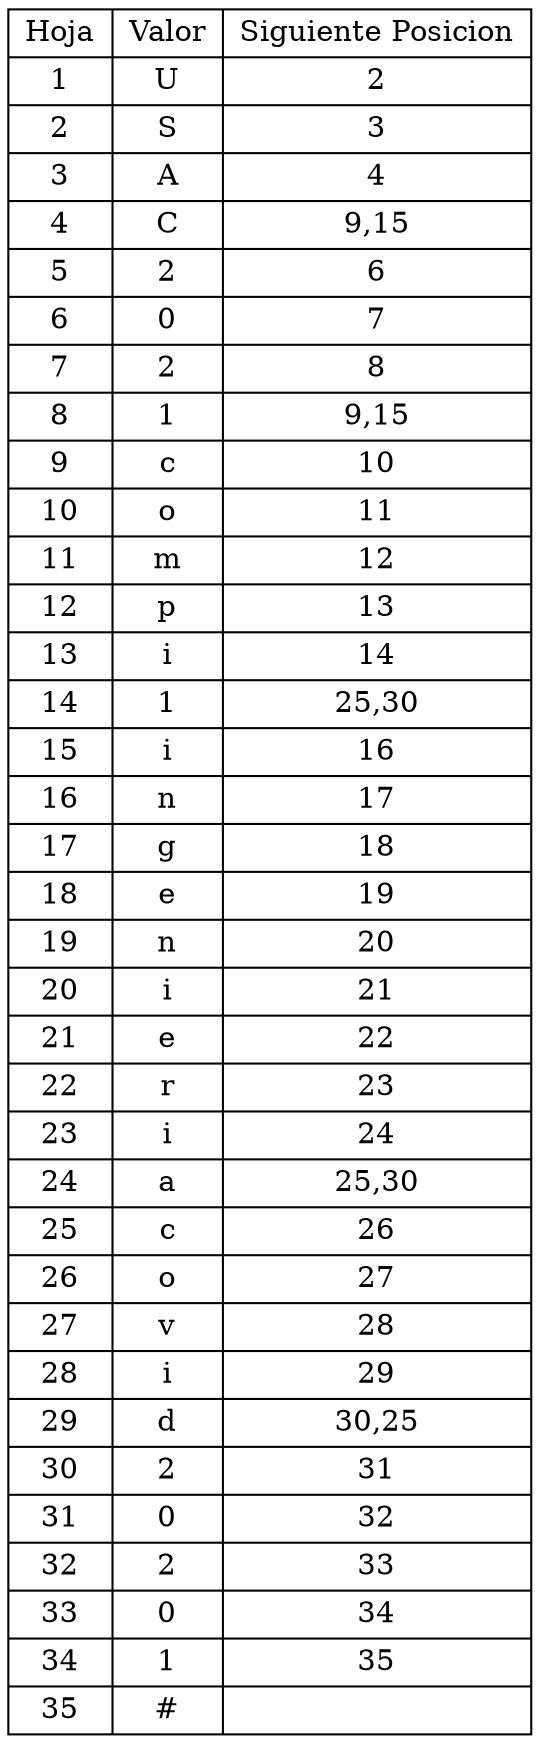 digraph G{
rankdir=UD
node[shape=box]
concentrate=true
nodotabla[shape=record label="{Hoja|1|2|3|4|5|6|7|8|9|10|11|12|13|14|15|16|17|18|19|20|21|22|23|24|25|26|27|28|29|30|31|32|33|34|35}|{Valor|U|S|A|C|2|0|2|1|c|o|m|p|i|1|i|n|g|e|n|i|e|r|i|a|c|o|v|i|d|2|0|2|0|1|#}|{Siguiente Posicion|2|3|4|9,15|6|7|8|9,15|10|11|12|13|14|25,30|16|17|18|19|20|21|22|23|24|25,30|26|27|28|29|30,25|31|32|33|34|35|}"]
}
